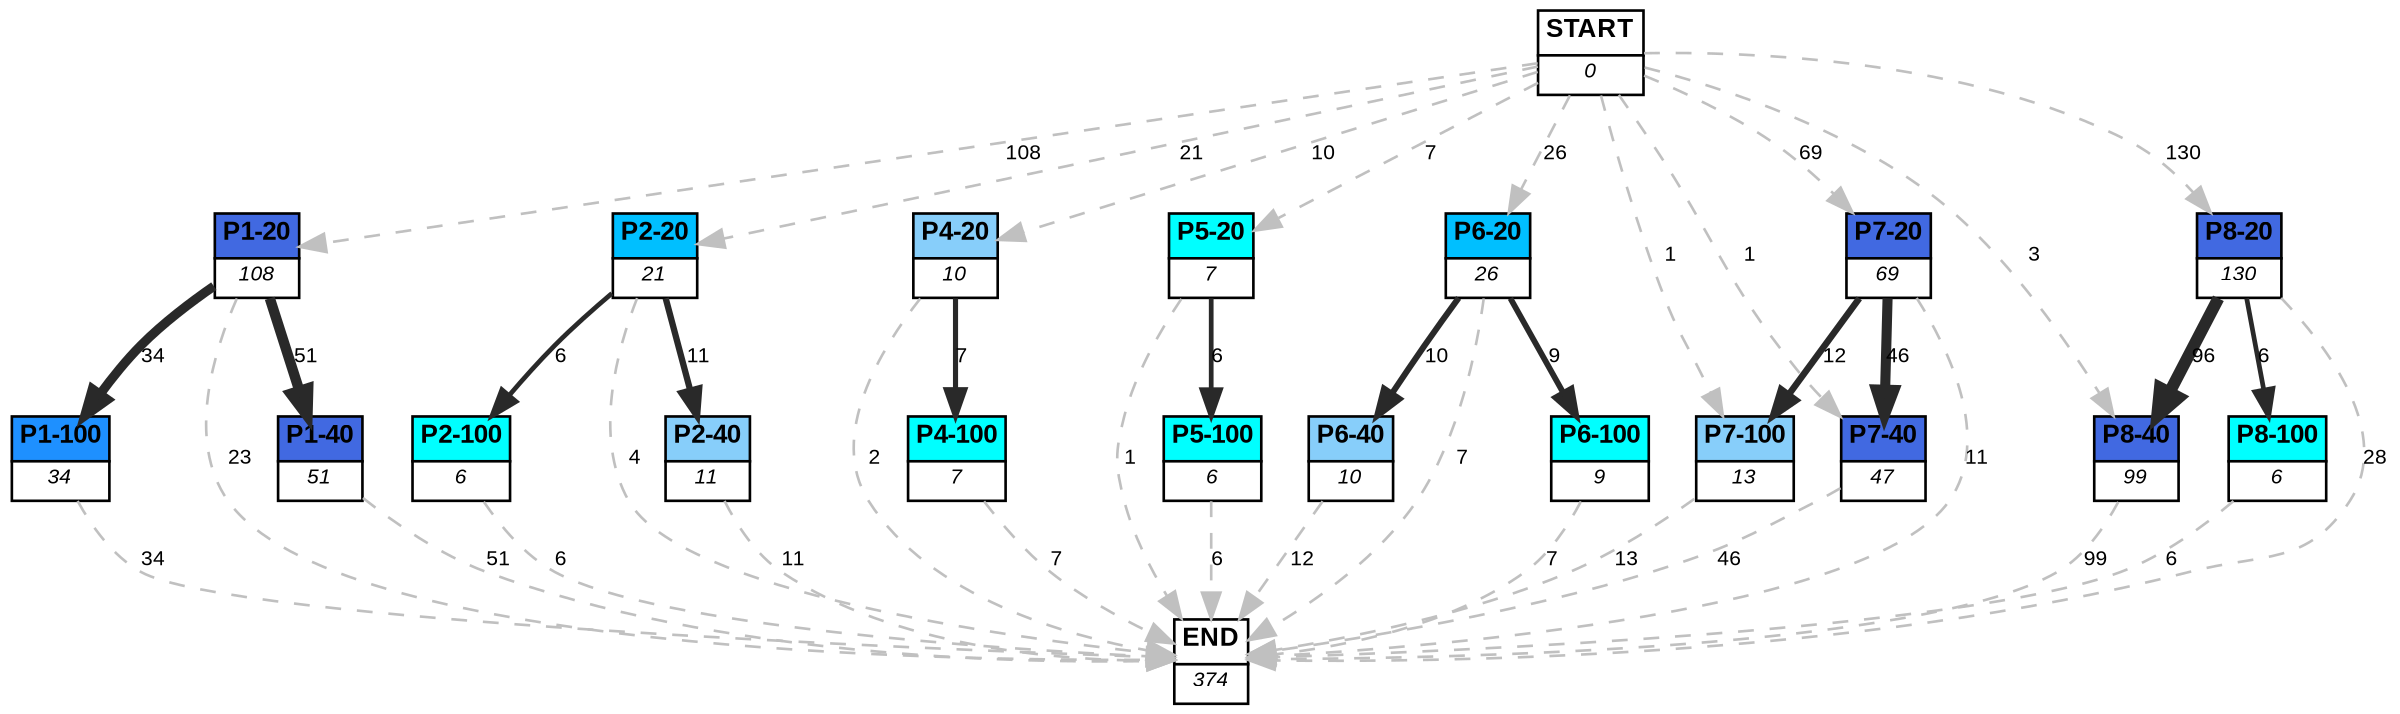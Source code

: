 digraph graphname {
	dpi = 150
	size="16,11!";
	margin = 0;
"P1-20" [shape=plain, label=<<table border="0" cellborder="1" cellspacing="0"><tr><td bgcolor="royalblue"><FONT face="Arial" POINT-SIZE="10"><b>P1-20</b></FONT></td></tr><tr><td bgcolor="white"><FONT face="Arial" POINT-SIZE="8"><i>108</i></FONT></td></tr></table>>]
"P1-40" [shape=plain, label=<<table border="0" cellborder="1" cellspacing="0"><tr><td bgcolor="royalblue"><FONT face="Arial" POINT-SIZE="10"><b>P1-40</b></FONT></td></tr><tr><td bgcolor="white"><FONT face="Arial" POINT-SIZE="8"><i>51</i></FONT></td></tr></table>>]
"P1-100" [shape=plain, label=<<table border="0" cellborder="1" cellspacing="0"><tr><td bgcolor="dodgerblue"><FONT face="Arial" POINT-SIZE="10"><b>P1-100</b></FONT></td></tr><tr><td bgcolor="white"><FONT face="Arial" POINT-SIZE="8"><i>34</i></FONT></td></tr></table>>]
"P2-20" [shape=plain, label=<<table border="0" cellborder="1" cellspacing="0"><tr><td bgcolor="deepskyblue"><FONT face="Arial" POINT-SIZE="10"><b>P2-20</b></FONT></td></tr><tr><td bgcolor="white"><FONT face="Arial" POINT-SIZE="8"><i>21</i></FONT></td></tr></table>>]
"P2-40" [shape=plain, label=<<table border="0" cellborder="1" cellspacing="0"><tr><td bgcolor="lightskyblue"><FONT face="Arial" POINT-SIZE="10"><b>P2-40</b></FONT></td></tr><tr><td bgcolor="white"><FONT face="Arial" POINT-SIZE="8"><i>11</i></FONT></td></tr></table>>]
"P2-100" [shape=plain, label=<<table border="0" cellborder="1" cellspacing="0"><tr><td bgcolor="aqua"><FONT face="Arial" POINT-SIZE="10"><b>P2-100</b></FONT></td></tr><tr><td bgcolor="white"><FONT face="Arial" POINT-SIZE="8"><i>6</i></FONT></td></tr></table>>]
"P4-20" [shape=plain, label=<<table border="0" cellborder="1" cellspacing="0"><tr><td bgcolor="lightskyblue"><FONT face="Arial" POINT-SIZE="10"><b>P4-20</b></FONT></td></tr><tr><td bgcolor="white"><FONT face="Arial" POINT-SIZE="8"><i>10</i></FONT></td></tr></table>>]
"P4-100" [shape=plain, label=<<table border="0" cellborder="1" cellspacing="0"><tr><td bgcolor="aqua"><FONT face="Arial" POINT-SIZE="10"><b>P4-100</b></FONT></td></tr><tr><td bgcolor="white"><FONT face="Arial" POINT-SIZE="8"><i>7</i></FONT></td></tr></table>>]
"P5-20" [shape=plain, label=<<table border="0" cellborder="1" cellspacing="0"><tr><td bgcolor="aqua"><FONT face="Arial" POINT-SIZE="10"><b>P5-20</b></FONT></td></tr><tr><td bgcolor="white"><FONT face="Arial" POINT-SIZE="8"><i>7</i></FONT></td></tr></table>>]
"P5-100" [shape=plain, label=<<table border="0" cellborder="1" cellspacing="0"><tr><td bgcolor="aqua"><FONT face="Arial" POINT-SIZE="10"><b>P5-100</b></FONT></td></tr><tr><td bgcolor="white"><FONT face="Arial" POINT-SIZE="8"><i>6</i></FONT></td></tr></table>>]
"P6-20" [shape=plain, label=<<table border="0" cellborder="1" cellspacing="0"><tr><td bgcolor="deepskyblue"><FONT face="Arial" POINT-SIZE="10"><b>P6-20</b></FONT></td></tr><tr><td bgcolor="white"><FONT face="Arial" POINT-SIZE="8"><i>26</i></FONT></td></tr></table>>]
"P6-100" [shape=plain, label=<<table border="0" cellborder="1" cellspacing="0"><tr><td bgcolor="aqua"><FONT face="Arial" POINT-SIZE="10"><b>P6-100</b></FONT></td></tr><tr><td bgcolor="white"><FONT face="Arial" POINT-SIZE="8"><i>9</i></FONT></td></tr></table>>]
"P6-40" [shape=plain, label=<<table border="0" cellborder="1" cellspacing="0"><tr><td bgcolor="lightskyblue"><FONT face="Arial" POINT-SIZE="10"><b>P6-40</b></FONT></td></tr><tr><td bgcolor="white"><FONT face="Arial" POINT-SIZE="8"><i>10</i></FONT></td></tr></table>>]
"P7-20" [shape=plain, label=<<table border="0" cellborder="1" cellspacing="0"><tr><td bgcolor="royalblue"><FONT face="Arial" POINT-SIZE="10"><b>P7-20</b></FONT></td></tr><tr><td bgcolor="white"><FONT face="Arial" POINT-SIZE="8"><i>69</i></FONT></td></tr></table>>]
"P7-100" [shape=plain, label=<<table border="0" cellborder="1" cellspacing="0"><tr><td bgcolor="lightskyblue"><FONT face="Arial" POINT-SIZE="10"><b>P7-100</b></FONT></td></tr><tr><td bgcolor="white"><FONT face="Arial" POINT-SIZE="8"><i>13</i></FONT></td></tr></table>>]
"P7-40" [shape=plain, label=<<table border="0" cellborder="1" cellspacing="0"><tr><td bgcolor="royalblue"><FONT face="Arial" POINT-SIZE="10"><b>P7-40</b></FONT></td></tr><tr><td bgcolor="white"><FONT face="Arial" POINT-SIZE="8"><i>47</i></FONT></td></tr></table>>]
"P8-40" [shape=plain, label=<<table border="0" cellborder="1" cellspacing="0"><tr><td bgcolor="royalblue"><FONT face="Arial" POINT-SIZE="10"><b>P8-40</b></FONT></td></tr><tr><td bgcolor="white"><FONT face="Arial" POINT-SIZE="8"><i>99</i></FONT></td></tr></table>>]
"P8-20" [shape=plain, label=<<table border="0" cellborder="1" cellspacing="0"><tr><td bgcolor="royalblue"><FONT face="Arial" POINT-SIZE="10"><b>P8-20</b></FONT></td></tr><tr><td bgcolor="white"><FONT face="Arial" POINT-SIZE="8"><i>130</i></FONT></td></tr></table>>]
"P8-100" [shape=plain, label=<<table border="0" cellborder="1" cellspacing="0"><tr><td bgcolor="aqua"><FONT face="Arial" POINT-SIZE="10"><b>P8-100</b></FONT></td></tr><tr><td bgcolor="white"><FONT face="Arial" POINT-SIZE="8"><i>6</i></FONT></td></tr></table>>]
"START" [shape=plain, label=<<table border="0" cellborder="1" cellspacing="0"><tr><td bgcolor="white"><FONT face="Arial" POINT-SIZE="10"><b>START</b></FONT></td></tr><tr><td bgcolor="white"><FONT face="Arial" POINT-SIZE="8"><i>0</i></FONT></td></tr></table>>]
"END" [shape=plain, label=<<table border="0" cellborder="1" cellspacing="0"><tr><td bgcolor="white"><FONT face="Arial" POINT-SIZE="10"><b>END</b></FONT></td></tr><tr><td bgcolor="white"><FONT face="Arial" POINT-SIZE="8"><i>374</i></FONT></td></tr></table>>]
"P1-20" -> "P1-40" [ color=grey16 penwidth = "3.9318256327243257"label ="51" labelfloat=false fontname="Arial" fontsize=8]
"P1-20" -> "P1-100" [ color=grey16 penwidth = "3.5263605246161616"label ="34" labelfloat=false fontname="Arial" fontsize=8]
"P1-20" -> "END" [ style = dashed color=grey label ="23" labelfloat=false fontname="Arial" fontsize=8]
"P1-40" -> "END" [ style = dashed color=grey label ="51" labelfloat=false fontname="Arial" fontsize=8]
"P1-100" -> "END" [ style = dashed color=grey label ="34" labelfloat=false fontname="Arial" fontsize=8]
"P2-20" -> "P2-40" [ color=grey16 penwidth = "2.3978952727983707"label ="11" labelfloat=false fontname="Arial" fontsize=8]
"P2-20" -> "P2-100" [ color=grey16 penwidth = "1.791759469228055"label ="6" labelfloat=false fontname="Arial" fontsize=8]
"P2-20" -> "END" [ style = dashed color=grey label ="4" labelfloat=false fontname="Arial" fontsize=8]
"P2-40" -> "END" [ style = dashed color=grey label ="11" labelfloat=false fontname="Arial" fontsize=8]
"P2-100" -> "END" [ style = dashed color=grey label ="6" labelfloat=false fontname="Arial" fontsize=8]
"P4-20" -> "P4-100" [ color=grey16 penwidth = "1.9459101490553132"label ="7" labelfloat=false fontname="Arial" fontsize=8]
"P4-20" -> "END" [ style = dashed color=grey label ="2" labelfloat=false fontname="Arial" fontsize=8]
"P4-100" -> "END" [ style = dashed color=grey label ="7" labelfloat=false fontname="Arial" fontsize=8]
"P5-20" -> "P5-100" [ color=grey16 penwidth = "1.791759469228055"label ="6" labelfloat=false fontname="Arial" fontsize=8]
"P5-20" -> "END" [ style = dashed color=grey label ="1" labelfloat=false fontname="Arial" fontsize=8]
"P5-100" -> "END" [ style = dashed color=grey label ="6" labelfloat=false fontname="Arial" fontsize=8]
"P6-20" -> "P6-100" [ color=grey16 penwidth = "2.1972245773362196"label ="9" labelfloat=false fontname="Arial" fontsize=8]
"P6-20" -> "P6-40" [ color=grey16 penwidth = "2.302585092994046"label ="10" labelfloat=false fontname="Arial" fontsize=8]
"P6-20" -> "END" [ style = dashed color=grey label ="7" labelfloat=false fontname="Arial" fontsize=8]
"P6-100" -> "END" [ style = dashed color=grey label ="7" labelfloat=false fontname="Arial" fontsize=8]
"P6-40" -> "END" [ style = dashed color=grey label ="12" labelfloat=false fontname="Arial" fontsize=8]
"P7-20" -> "P7-100" [ color=grey16 penwidth = "2.4849066497880004"label ="12" labelfloat=false fontname="Arial" fontsize=8]
"P7-20" -> "P7-40" [ color=grey16 penwidth = "3.828641396489095"label ="46" labelfloat=false fontname="Arial" fontsize=8]
"P7-20" -> "END" [ style = dashed color=grey label ="11" labelfloat=false fontname="Arial" fontsize=8]
"P7-100" -> "END" [ style = dashed color=grey label ="13" labelfloat=false fontname="Arial" fontsize=8]
"P7-40" -> "END" [ style = dashed color=grey label ="46" labelfloat=false fontname="Arial" fontsize=8]
"P8-40" -> "END" [ style = dashed color=grey label ="99" labelfloat=false fontname="Arial" fontsize=8]
"P8-20" -> "P8-40" [ color=grey16 penwidth = "4.564348191467836"label ="96" labelfloat=false fontname="Arial" fontsize=8]
"P8-20" -> "P8-100" [ color=grey16 penwidth = "1.791759469228055"label ="6" labelfloat=false fontname="Arial" fontsize=8]
"P8-20" -> "END" [ style = dashed color=grey label ="28" labelfloat=false fontname="Arial" fontsize=8]
"P8-100" -> "END" [ style = dashed color=grey label ="6" labelfloat=false fontname="Arial" fontsize=8]
"START" -> "P1-20" [ style = dashed color=grey label ="108" labelfloat=false fontname="Arial" fontsize=8]
"START" -> "P2-20" [ style = dashed color=grey label ="21" labelfloat=false fontname="Arial" fontsize=8]
"START" -> "P4-20" [ style = dashed color=grey label ="10" labelfloat=false fontname="Arial" fontsize=8]
"START" -> "P5-20" [ style = dashed color=grey label ="7" labelfloat=false fontname="Arial" fontsize=8]
"START" -> "P6-20" [ style = dashed color=grey label ="26" labelfloat=false fontname="Arial" fontsize=8]
"START" -> "P7-20" [ style = dashed color=grey label ="69" labelfloat=false fontname="Arial" fontsize=8]
"START" -> "P7-100" [ style = dashed color=grey label ="1" labelfloat=false fontname="Arial" fontsize=8]
"START" -> "P7-40" [ style = dashed color=grey label ="1" labelfloat=false fontname="Arial" fontsize=8]
"START" -> "P8-40" [ style = dashed color=grey label ="3" labelfloat=false fontname="Arial" fontsize=8]
"START" -> "P8-20" [ style = dashed color=grey label ="130" labelfloat=false fontname="Arial" fontsize=8]
}